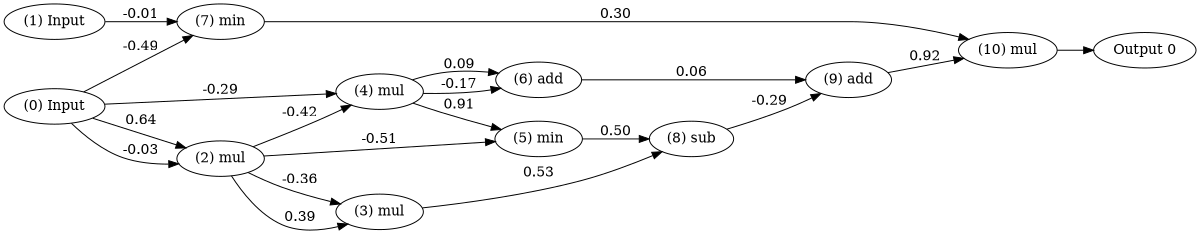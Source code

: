 digraph NeuralNetwork {
rankdir=LR;
size="8,6";
center = true;
node0 [label="(0) Input", color=black, labelfontcolor=black, fontcolor=black];
node1 [label="(1) Input", color=black, labelfontcolor=black, fontcolor=black];
node2 [label="(2) mul", color=black, labelfontcolor=black, fontcolor=black];
node0 -> node2 [label="-0.03", labelfontcolor=black, fontcolor=black, bold=true, color=black];
node0 -> node2 [label="0.64", labelfontcolor=black, fontcolor=black, bold=true, color=black];
node3 [label="(3) mul", color=black, labelfontcolor=black, fontcolor=black];
node2 -> node3 [label="0.39", labelfontcolor=black, fontcolor=black, bold=true, color=black];
node2 -> node3 [label="-0.36", labelfontcolor=black, fontcolor=black, bold=true, color=black];
node4 [label="(4) mul", color=black, labelfontcolor=black, fontcolor=black];
node2 -> node4 [label="-0.42", labelfontcolor=black, fontcolor=black, bold=true, color=black];
node0 -> node4 [label="-0.29", labelfontcolor=black, fontcolor=black, bold=true, color=black];
node5 [label="(5) min", color=black, labelfontcolor=black, fontcolor=black];
node4 -> node5 [label="0.91", labelfontcolor=black, fontcolor=black, bold=true, color=black];
node2 -> node5 [label="-0.51", labelfontcolor=black, fontcolor=black, bold=true, color=black];
node6 [label="(6) add", color=black, labelfontcolor=black, fontcolor=black];
node4 -> node6 [label="0.09", labelfontcolor=black, fontcolor=black, bold=true, color=black];
node4 -> node6 [label="-0.17", labelfontcolor=black, fontcolor=black, bold=true, color=black];
node7 [label="(7) min", color=black, labelfontcolor=black, fontcolor=black];
node0 -> node7 [label="-0.49", labelfontcolor=black, fontcolor=black, bold=true, color=black];
node1 -> node7 [label="-0.01", labelfontcolor=black, fontcolor=black, bold=true, color=black];
node8 [label="(8) sub", color=black, labelfontcolor=black, fontcolor=black];
node5 -> node8 [label="0.50", labelfontcolor=black, fontcolor=black, bold=true, color=black];
node3 -> node8 [label="0.53", labelfontcolor=black, fontcolor=black, bold=true, color=black];
node9 [label="(9) add", color=black, labelfontcolor=black, fontcolor=black];
node6 -> node9 [label="0.06", labelfontcolor=black, fontcolor=black, bold=true, color=black];
node8 -> node9 [label="-0.29", labelfontcolor=black, fontcolor=black, bold=true, color=black];
node10 [label="(10) mul", color=black, labelfontcolor=black, fontcolor=black];
node9 -> node10 [label="0.92", labelfontcolor=black, fontcolor=black, bold=true, color=black];
node7 -> node10 [label="0.30", labelfontcolor=black, fontcolor=black, bold=true, color=black];
node11 [label="Output 0", color=black, labelfontcolor=black, fontcolor=black];
node10 -> node11 [labelfontcolor=black, fontcolor=black, bold=true, color=black];
{ rank = source; "node0"; "node1"; }
{ rank = max;"node11"; }
}
